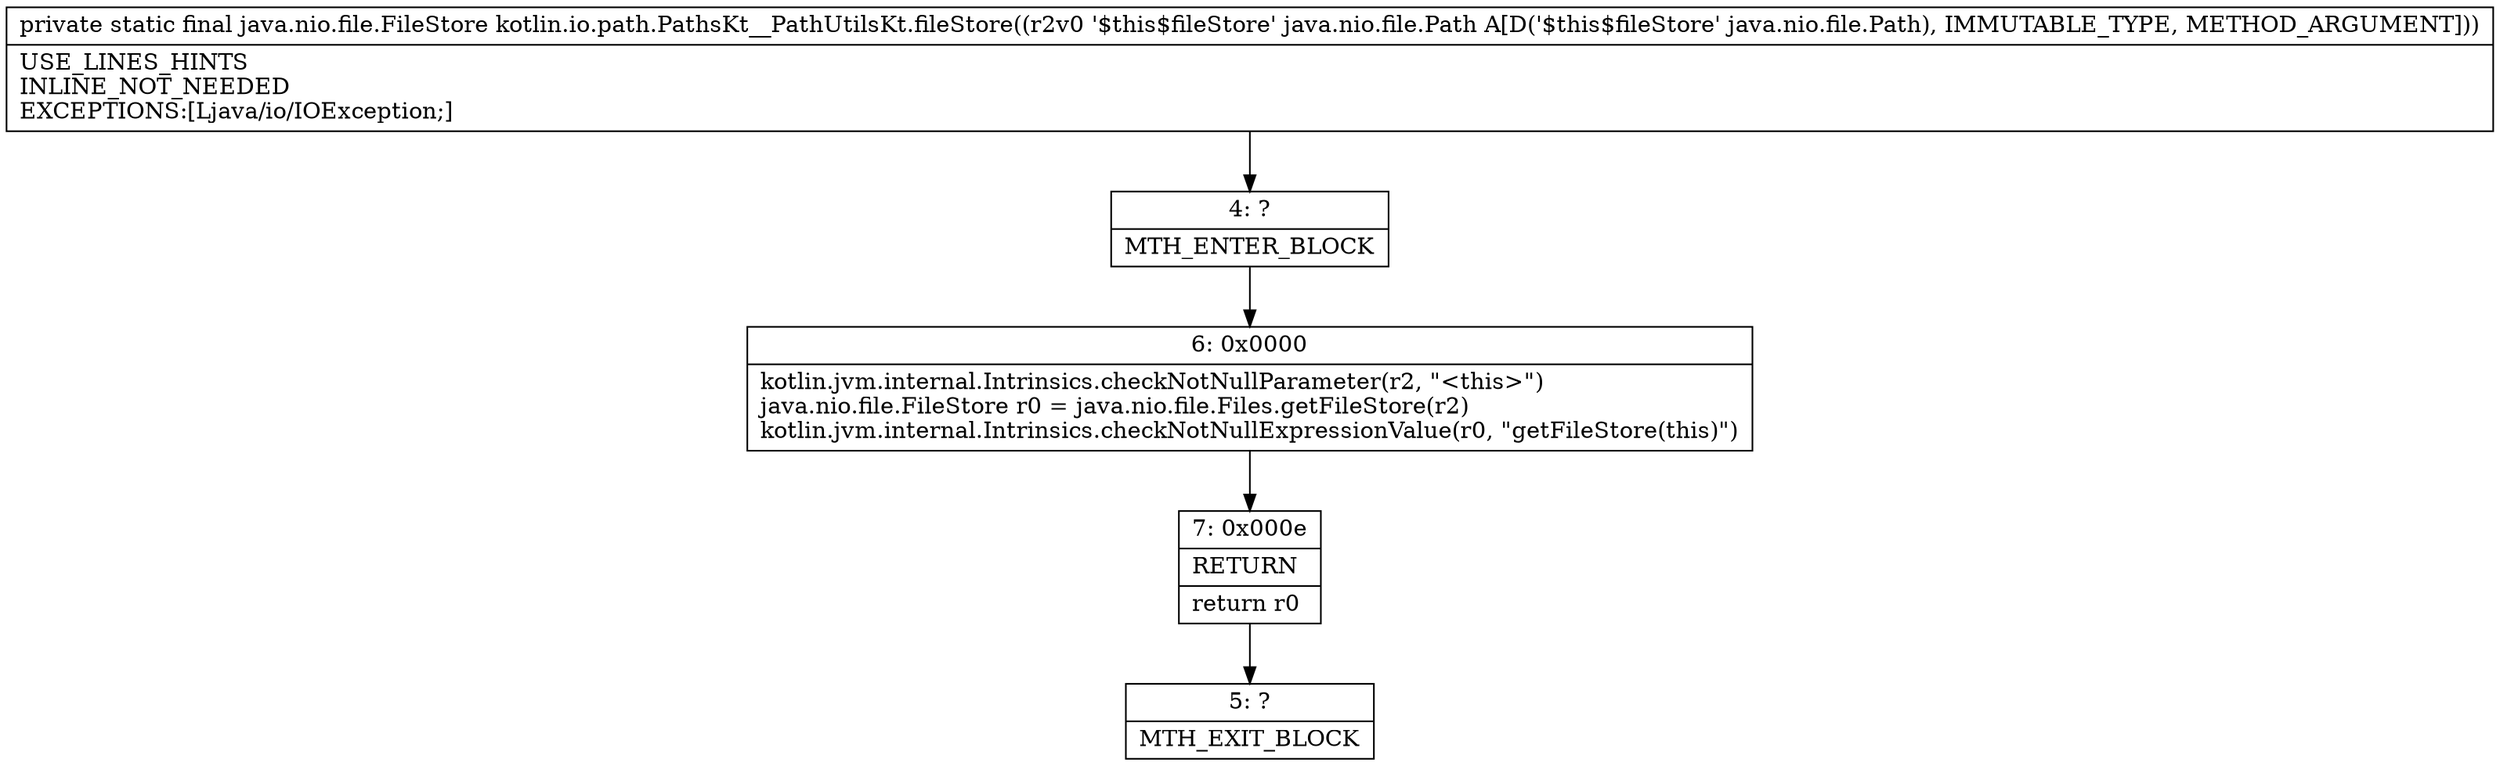digraph "CFG forkotlin.io.path.PathsKt__PathUtilsKt.fileStore(Ljava\/nio\/file\/Path;)Ljava\/nio\/file\/FileStore;" {
Node_4 [shape=record,label="{4\:\ ?|MTH_ENTER_BLOCK\l}"];
Node_6 [shape=record,label="{6\:\ 0x0000|kotlin.jvm.internal.Intrinsics.checkNotNullParameter(r2, \"\<this\>\")\ljava.nio.file.FileStore r0 = java.nio.file.Files.getFileStore(r2)\lkotlin.jvm.internal.Intrinsics.checkNotNullExpressionValue(r0, \"getFileStore(this)\")\l}"];
Node_7 [shape=record,label="{7\:\ 0x000e|RETURN\l|return r0\l}"];
Node_5 [shape=record,label="{5\:\ ?|MTH_EXIT_BLOCK\l}"];
MethodNode[shape=record,label="{private static final java.nio.file.FileStore kotlin.io.path.PathsKt__PathUtilsKt.fileStore((r2v0 '$this$fileStore' java.nio.file.Path A[D('$this$fileStore' java.nio.file.Path), IMMUTABLE_TYPE, METHOD_ARGUMENT]))  | USE_LINES_HINTS\lINLINE_NOT_NEEDED\lEXCEPTIONS:[Ljava\/io\/IOException;]\l}"];
MethodNode -> Node_4;Node_4 -> Node_6;
Node_6 -> Node_7;
Node_7 -> Node_5;
}

